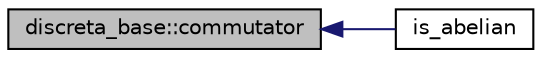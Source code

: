digraph "discreta_base::commutator"
{
  edge [fontname="Helvetica",fontsize="10",labelfontname="Helvetica",labelfontsize="10"];
  node [fontname="Helvetica",fontsize="10",shape=record];
  rankdir="LR";
  Node11696 [label="discreta_base::commutator",height=0.2,width=0.4,color="black", fillcolor="grey75", style="filled", fontcolor="black"];
  Node11696 -> Node11697 [dir="back",color="midnightblue",fontsize="10",style="solid",fontname="Helvetica"];
  Node11697 [label="is_abelian",height=0.2,width=0.4,color="black", fillcolor="white", style="filled",URL="$d0/dd3/perm__group__gens_8_c.html#ac0291199b2706f0eb554ae24d2e7cefc"];
}
